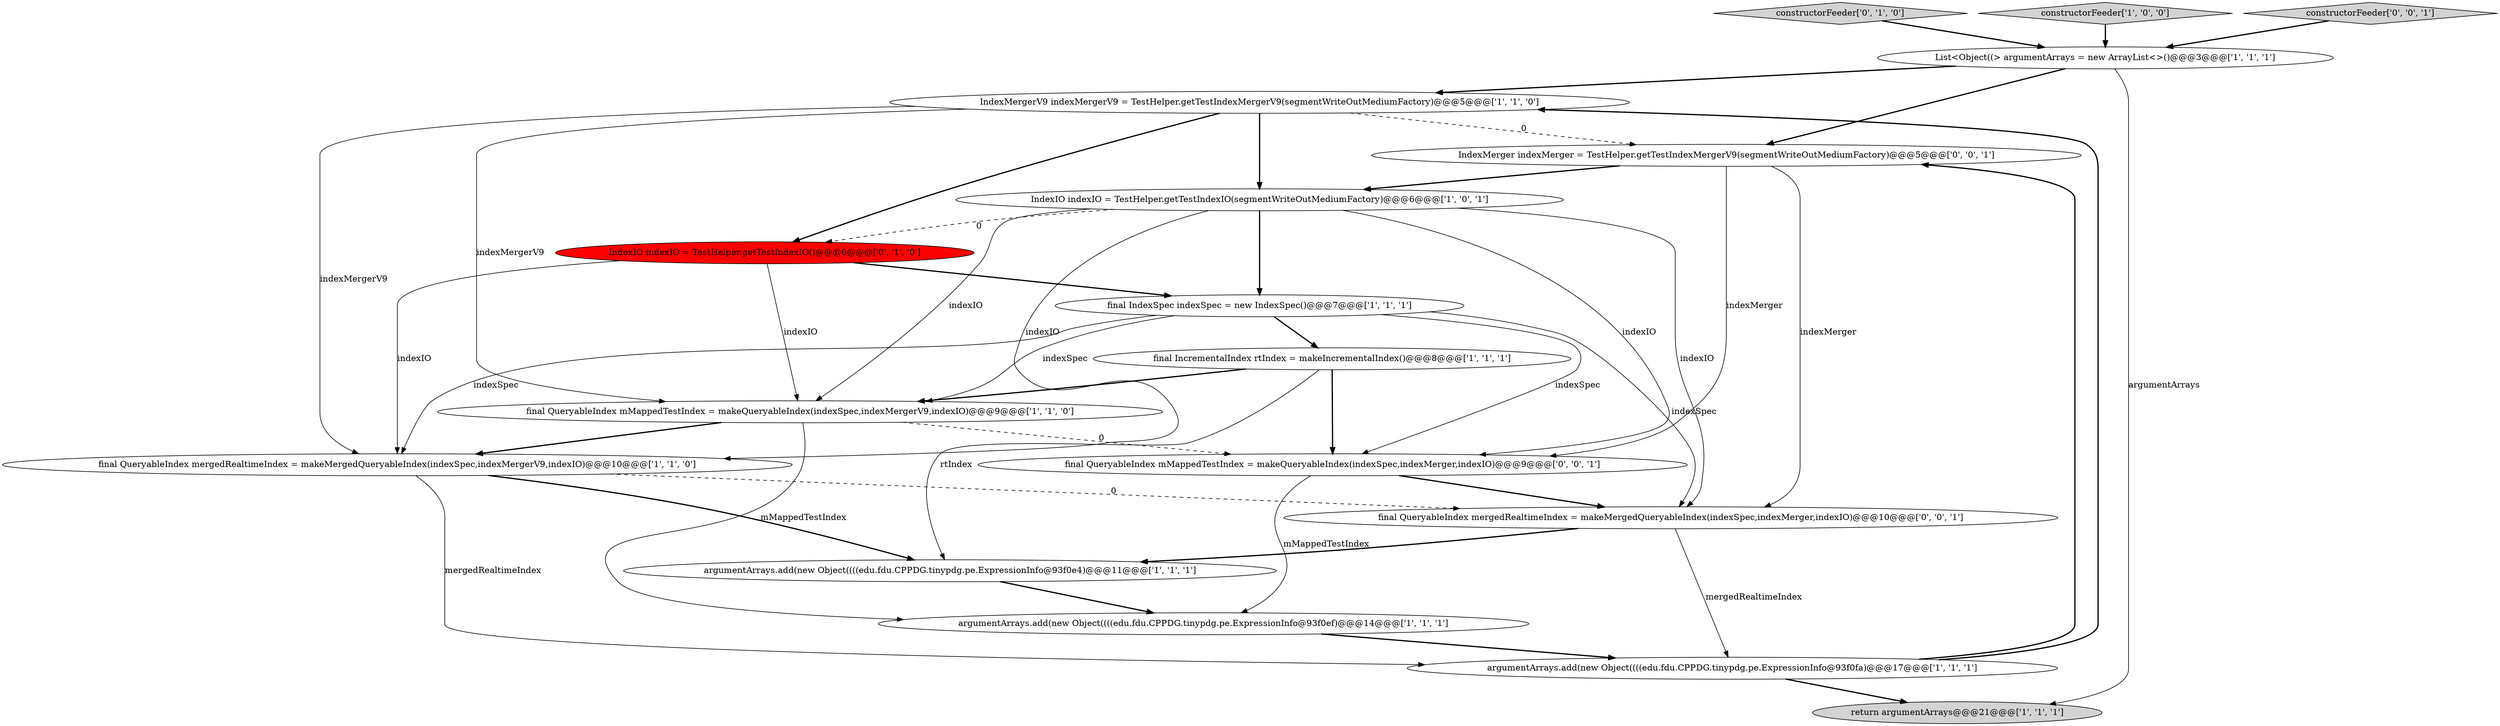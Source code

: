 digraph {
5 [style = filled, label = "List<Object((> argumentArrays = new ArrayList<>()@@@3@@@['1', '1', '1']", fillcolor = white, shape = ellipse image = "AAA0AAABBB1BBB"];
10 [style = filled, label = "IndexMergerV9 indexMergerV9 = TestHelper.getTestIndexMergerV9(segmentWriteOutMediumFactory)@@@5@@@['1', '1', '0']", fillcolor = white, shape = ellipse image = "AAA0AAABBB1BBB"];
12 [style = filled, label = "constructorFeeder['0', '1', '0']", fillcolor = lightgray, shape = diamond image = "AAA0AAABBB2BBB"];
9 [style = filled, label = "constructorFeeder['1', '0', '0']", fillcolor = lightgray, shape = diamond image = "AAA0AAABBB1BBB"];
15 [style = filled, label = "IndexMerger indexMerger = TestHelper.getTestIndexMergerV9(segmentWriteOutMediumFactory)@@@5@@@['0', '0', '1']", fillcolor = white, shape = ellipse image = "AAA0AAABBB3BBB"];
6 [style = filled, label = "argumentArrays.add(new Object((((edu.fdu.CPPDG.tinypdg.pe.ExpressionInfo@93f0e4)@@@11@@@['1', '1', '1']", fillcolor = white, shape = ellipse image = "AAA0AAABBB1BBB"];
17 [style = filled, label = "final QueryableIndex mergedRealtimeIndex = makeMergedQueryableIndex(indexSpec,indexMerger,indexIO)@@@10@@@['0', '0', '1']", fillcolor = white, shape = ellipse image = "AAA0AAABBB3BBB"];
0 [style = filled, label = "IndexIO indexIO = TestHelper.getTestIndexIO(segmentWriteOutMediumFactory)@@@6@@@['1', '0', '1']", fillcolor = white, shape = ellipse image = "AAA0AAABBB1BBB"];
4 [style = filled, label = "final QueryableIndex mergedRealtimeIndex = makeMergedQueryableIndex(indexSpec,indexMergerV9,indexIO)@@@10@@@['1', '1', '0']", fillcolor = white, shape = ellipse image = "AAA0AAABBB1BBB"];
16 [style = filled, label = "final QueryableIndex mMappedTestIndex = makeQueryableIndex(indexSpec,indexMerger,indexIO)@@@9@@@['0', '0', '1']", fillcolor = white, shape = ellipse image = "AAA0AAABBB3BBB"];
13 [style = filled, label = "IndexIO indexIO = TestHelper.getTestIndexIO()@@@6@@@['0', '1', '0']", fillcolor = red, shape = ellipse image = "AAA1AAABBB2BBB"];
2 [style = filled, label = "return argumentArrays@@@21@@@['1', '1', '1']", fillcolor = lightgray, shape = ellipse image = "AAA0AAABBB1BBB"];
1 [style = filled, label = "argumentArrays.add(new Object((((edu.fdu.CPPDG.tinypdg.pe.ExpressionInfo@93f0ef)@@@14@@@['1', '1', '1']", fillcolor = white, shape = ellipse image = "AAA0AAABBB1BBB"];
7 [style = filled, label = "final IndexSpec indexSpec = new IndexSpec()@@@7@@@['1', '1', '1']", fillcolor = white, shape = ellipse image = "AAA0AAABBB1BBB"];
14 [style = filled, label = "constructorFeeder['0', '0', '1']", fillcolor = lightgray, shape = diamond image = "AAA0AAABBB3BBB"];
8 [style = filled, label = "final QueryableIndex mMappedTestIndex = makeQueryableIndex(indexSpec,indexMergerV9,indexIO)@@@9@@@['1', '1', '0']", fillcolor = white, shape = ellipse image = "AAA0AAABBB1BBB"];
11 [style = filled, label = "final IncrementalIndex rtIndex = makeIncrementalIndex()@@@8@@@['1', '1', '1']", fillcolor = white, shape = ellipse image = "AAA0AAABBB1BBB"];
3 [style = filled, label = "argumentArrays.add(new Object((((edu.fdu.CPPDG.tinypdg.pe.ExpressionInfo@93f0fa)@@@17@@@['1', '1', '1']", fillcolor = white, shape = ellipse image = "AAA0AAABBB1BBB"];
10->15 [style = dashed, label="0"];
11->16 [style = bold, label=""];
5->10 [style = bold, label=""];
10->4 [style = solid, label="indexMergerV9"];
8->16 [style = dashed, label="0"];
7->11 [style = bold, label=""];
12->5 [style = bold, label=""];
7->4 [style = solid, label="indexSpec"];
4->17 [style = dashed, label="0"];
17->6 [style = bold, label=""];
4->6 [style = bold, label=""];
16->1 [style = solid, label="mMappedTestIndex"];
13->4 [style = solid, label="indexIO"];
15->17 [style = solid, label="indexMerger"];
1->3 [style = bold, label=""];
5->15 [style = bold, label=""];
0->4 [style = solid, label="indexIO"];
3->15 [style = bold, label=""];
16->17 [style = bold, label=""];
15->16 [style = solid, label="indexMerger"];
0->17 [style = solid, label="indexIO"];
0->7 [style = bold, label=""];
6->1 [style = bold, label=""];
3->10 [style = bold, label=""];
0->8 [style = solid, label="indexIO"];
7->8 [style = solid, label="indexSpec"];
8->1 [style = solid, label="mMappedTestIndex"];
3->2 [style = bold, label=""];
10->13 [style = bold, label=""];
13->8 [style = solid, label="indexIO"];
17->3 [style = solid, label="mergedRealtimeIndex"];
13->7 [style = bold, label=""];
15->0 [style = bold, label=""];
10->0 [style = bold, label=""];
0->13 [style = dashed, label="0"];
9->5 [style = bold, label=""];
5->2 [style = solid, label="argumentArrays"];
11->8 [style = bold, label=""];
7->17 [style = solid, label="indexSpec"];
8->4 [style = bold, label=""];
10->8 [style = solid, label="indexMergerV9"];
7->16 [style = solid, label="indexSpec"];
0->16 [style = solid, label="indexIO"];
4->3 [style = solid, label="mergedRealtimeIndex"];
14->5 [style = bold, label=""];
11->6 [style = solid, label="rtIndex"];
}
